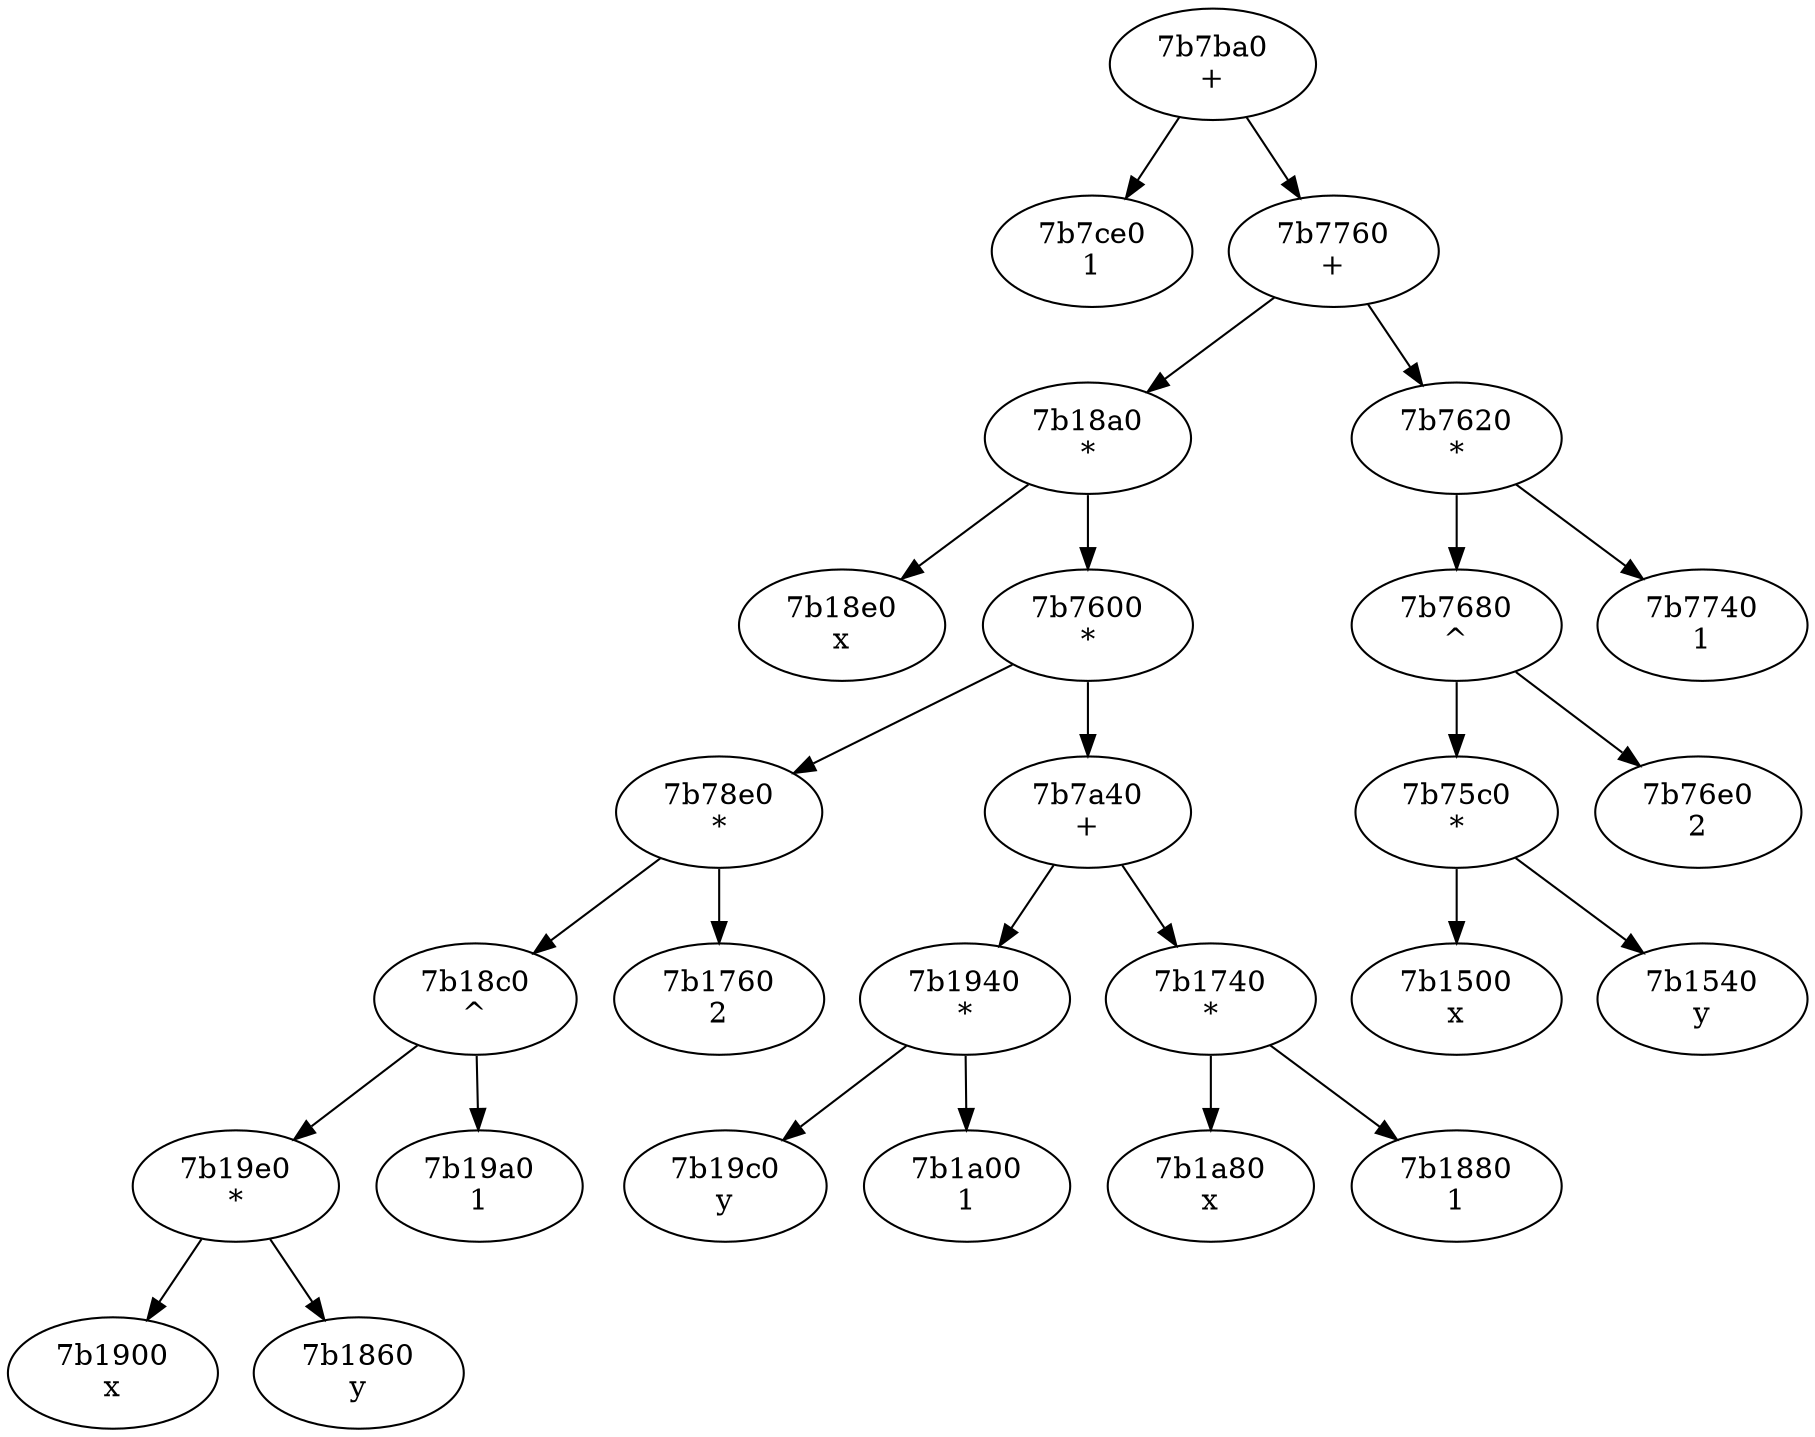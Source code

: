 digraph G{
"7b7ba0
+"->"7b7ce0
1";
"7b7ba0
+"->"7b7760
+";
"7b7ce0
1";
"7b7760
+"->"7b18a0
*";
"7b7760
+"->"7b7620
*";
"7b18a0
*"->"7b18e0
x";
"7b18a0
*"->"7b7600
*";
"7b18e0
x";
"7b7600
*"->"7b78e0
*";
"7b7600
*"->"7b7a40
+";
"7b78e0
*"->"7b18c0
^";
"7b78e0
*"->"7b1760
2";
"7b18c0
^"->"7b19e0
*";
"7b18c0
^"->"7b19a0
1";
"7b19e0
*"->"7b1900
x";
"7b19e0
*"->"7b1860
y";
"7b1900
x";
"7b1860
y";
"7b19a0
1";
"7b1760
2";
"7b7a40
+"->"7b1940
*";
"7b7a40
+"->"7b1740
*";
"7b1940
*"->"7b19c0
y";
"7b1940
*"->"7b1a00
1";
"7b19c0
y";
"7b1a00
1";
"7b1740
*"->"7b1a80
x";
"7b1740
*"->"7b1880
1";
"7b1a80
x";
"7b1880
1";
"7b7620
*"->"7b7680
^";
"7b7620
*"->"7b7740
1";
"7b7680
^"->"7b75c0
*";
"7b7680
^"->"7b76e0
2";
"7b75c0
*"->"7b1500
x";
"7b75c0
*"->"7b1540
y";
"7b1500
x";
"7b1540
y";
"7b76e0
2";
"7b7740
1";
}